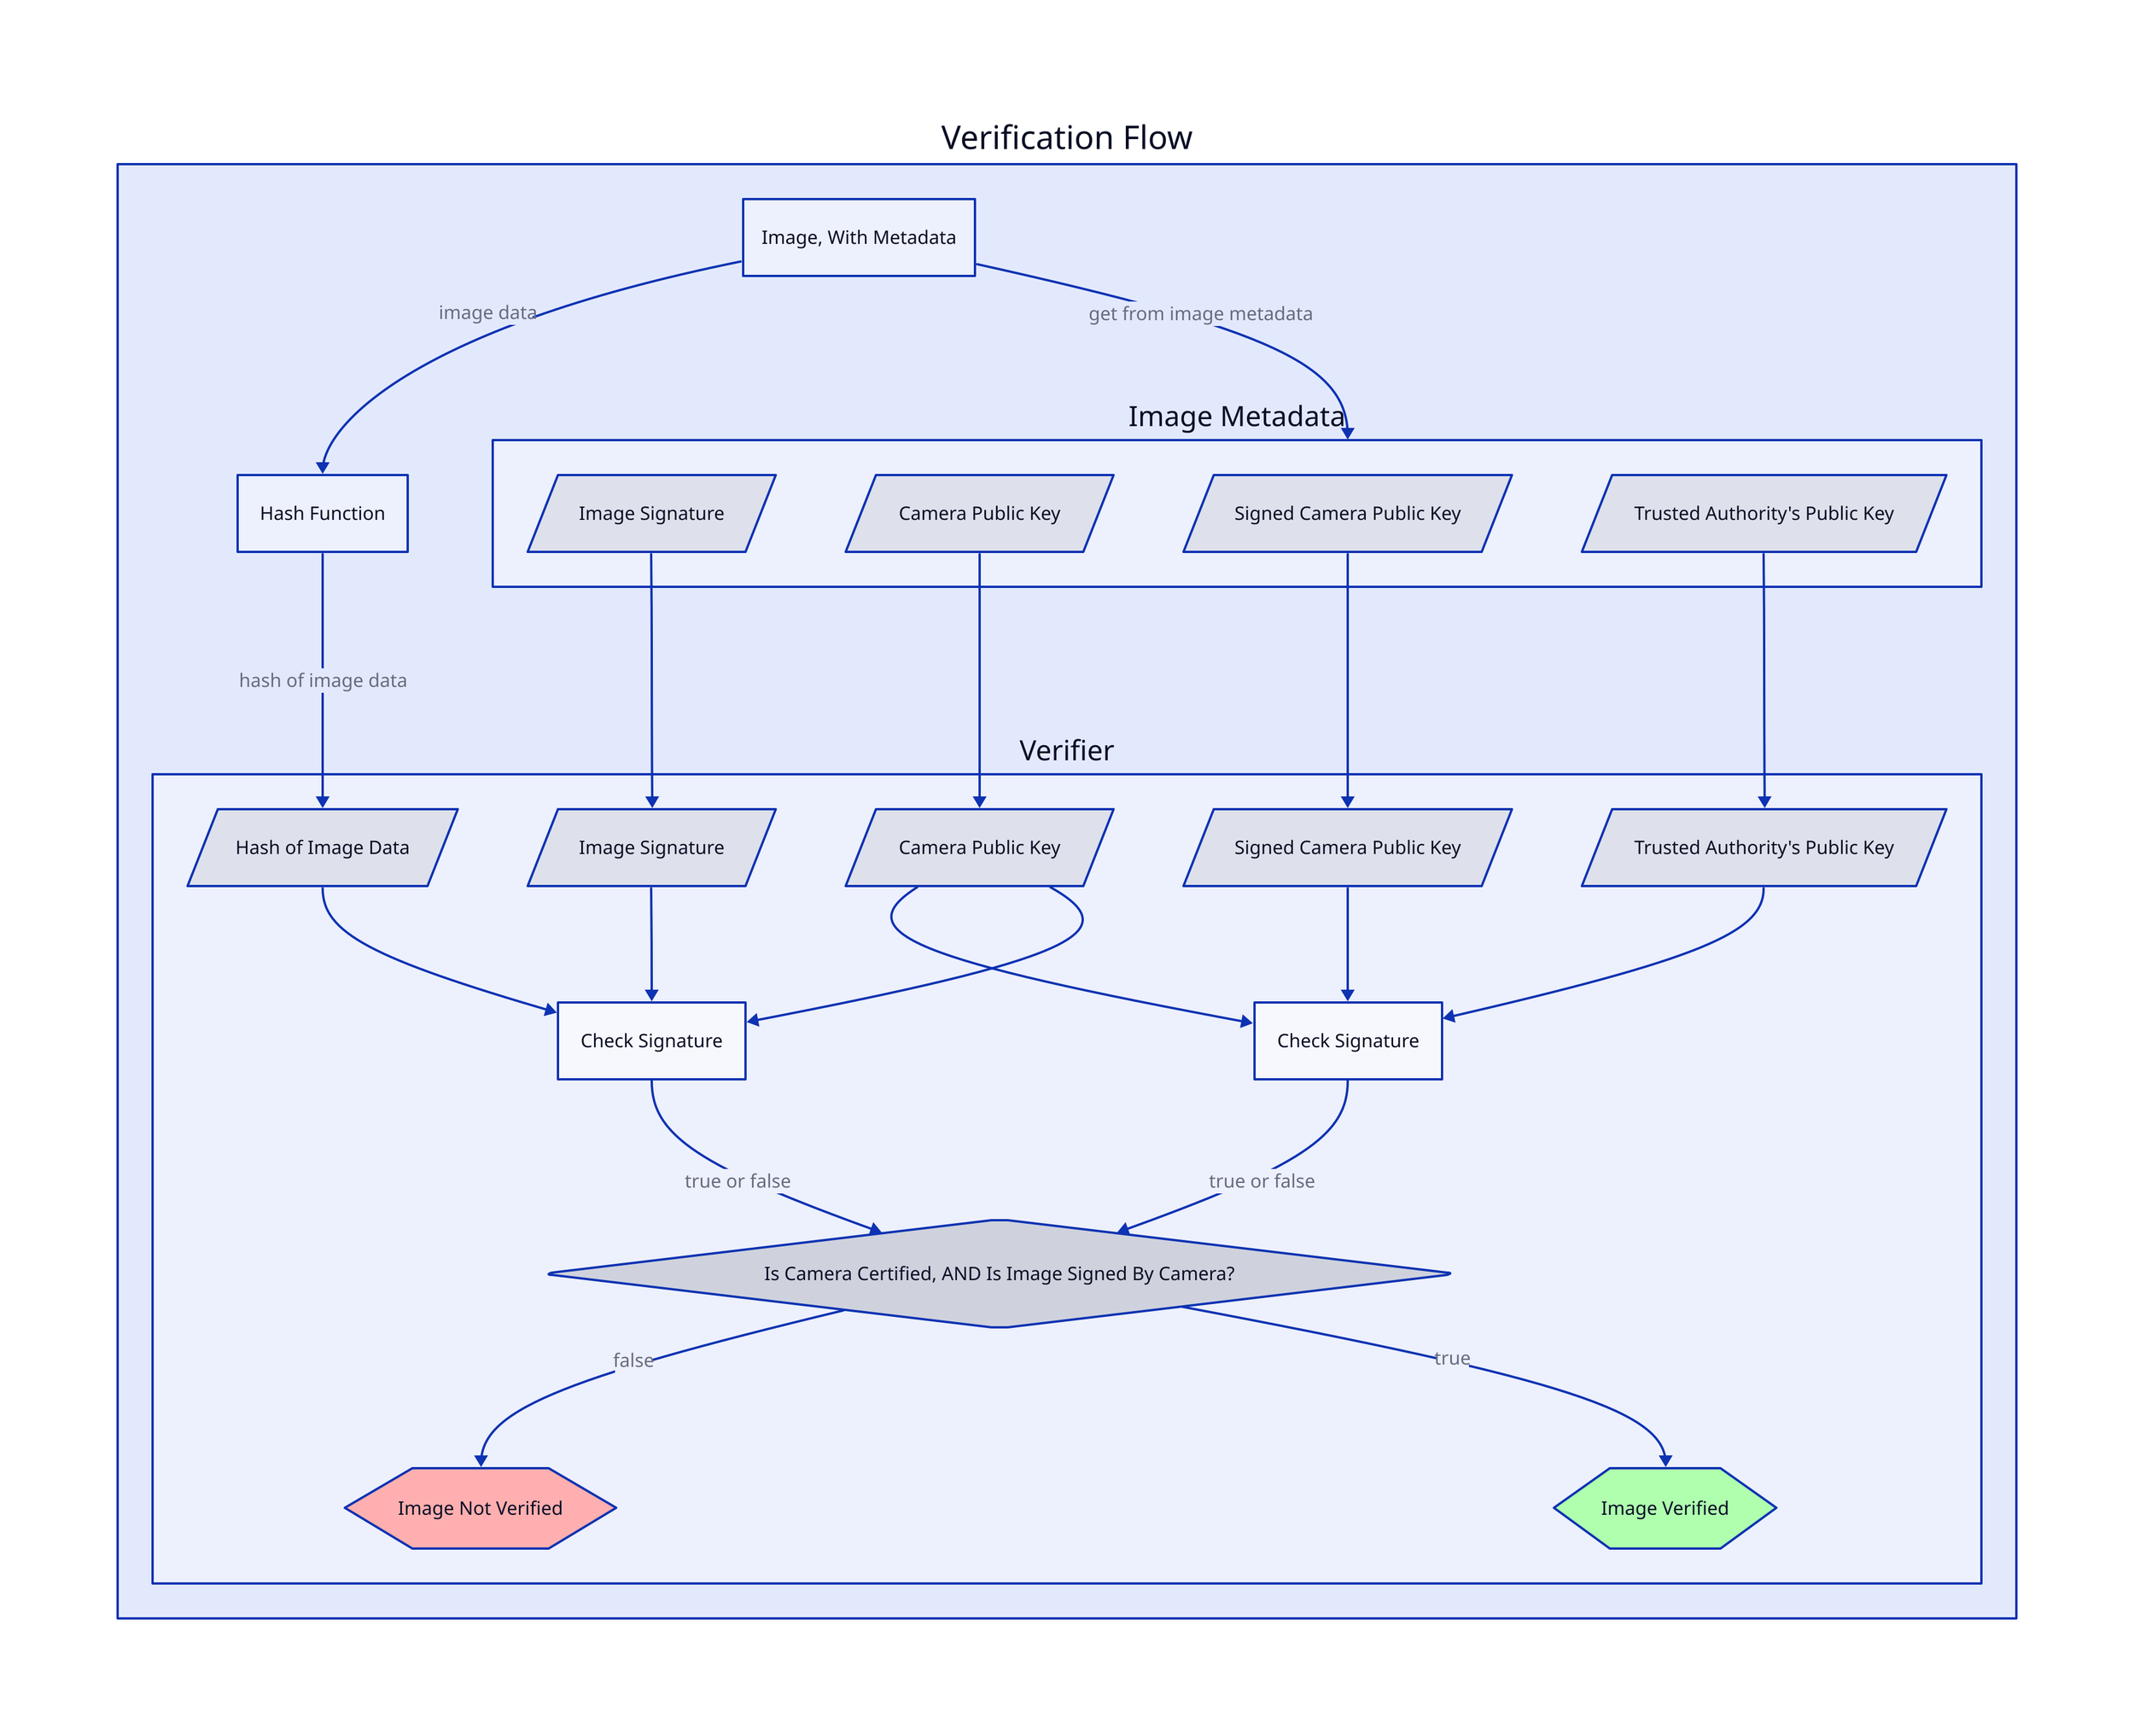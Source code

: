 verification_flow: Verification Flow {
  image: Image, With Metadata

  verification_data: Image Metadata {
    image_signature: Image Signature
    camera_pubkey: Camera Public Key
    camera_pubkey_signature: Signed Camera Public Key
    authority_pubkey: Trusted Authority's Public Key

    image_signature.shape: parallelogram
    camera_pubkey.shape: parallelogram
    camera_pubkey_signature.shape: parallelogram
    authority_pubkey.shape: parallelogram
  }

  image -> verification_data: get from image metadata

  hash_function: Hash Function
  image -> hash_function: image data
  hash_function -> verifier.image_hash: hash of image data

  verification_data.image_signature -> verifier.image_signature
  verification_data.camera_pubkey -> verifier.camera_pubkey
  verification_data.camera_pubkey_signature -> verifier.camera_pubkey_signature
  verification_data.authority_pubkey -> verifier.authority_pubkey

  verifier: Verifier {
    image_hash: Hash of Image Data
    image_signature: Image Signature
    camera_pubkey: Camera Public Key
    camera_pubkey_signature: Signed Camera Public Key
    authority_pubkey: Trusted Authority's Public Key

    image_hash.shape: parallelogram
    image_signature.shape: parallelogram
    camera_pubkey.shape: parallelogram
    camera_pubkey_signature.shape: parallelogram
    authority_pubkey.shape: parallelogram

    is_camera_certified.shape: rectangle
    is_image_verified.shape: rectangle

    failed: Image Not Verified
    success: Image Verified

    failed.style.fill: "#ffafaf"
    success.style.fill: "#afffaf"

    failed.shape: hexagon
    success.shape: hexagon

    is_image_verified: Check Signature
    image_hash -> is_image_verified
    image_signature -> is_image_verified
    camera_pubkey -> is_image_verified

    is_camera_certified: Check Signature
    camera_pubkey -> is_camera_certified
    camera_pubkey_signature -> is_camera_certified
    authority_pubkey -> is_camera_certified

    camera_and_image_certified: Is Camera Certified, AND Is Image Signed By Camera?
    camera_and_image_certified.shape: diamond
    is_camera_certified -> camera_and_image_certified: true or false
    is_image_verified -> camera_and_image_certified: true or false
    camera_and_image_certified -> success: "true"

    camera_and_image_certified -> failed: "false"
  }
}